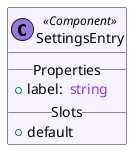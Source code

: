 @startuml
set separator ::
skinparam groupInheritance 5
skinparam defaultFontName Cantarell
skinparam packageStyle Rectangle
skinparam class {
  BackgroundColor<<Component>> #f6f2ff
  BackgroundColor<<ErrorPage>> #edd1e1
  BackgroundColor<<Layout>> #f8ffe5
  BackgroundColor<<Page>> #fff0e5
}
class "SettingsEntry" as src/routes/settings/SettingsEntry.svelte << (C, #9977DD) Component >> {
  __ Properties __
  +label: <color:#DF8E1D><i> </i></color><color:#8839EF>string</color>
  __ Slots __
  +default
}
@enduml